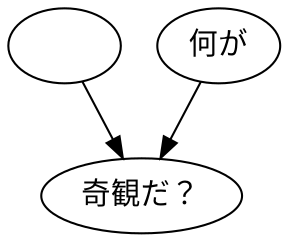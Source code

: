 digraph graph4248 {
	node0 [label="　"];
	node1 [label="何が"];
	node2 [label="奇観だ？"];
	node0 -> node2;
	node1 -> node2;
}
